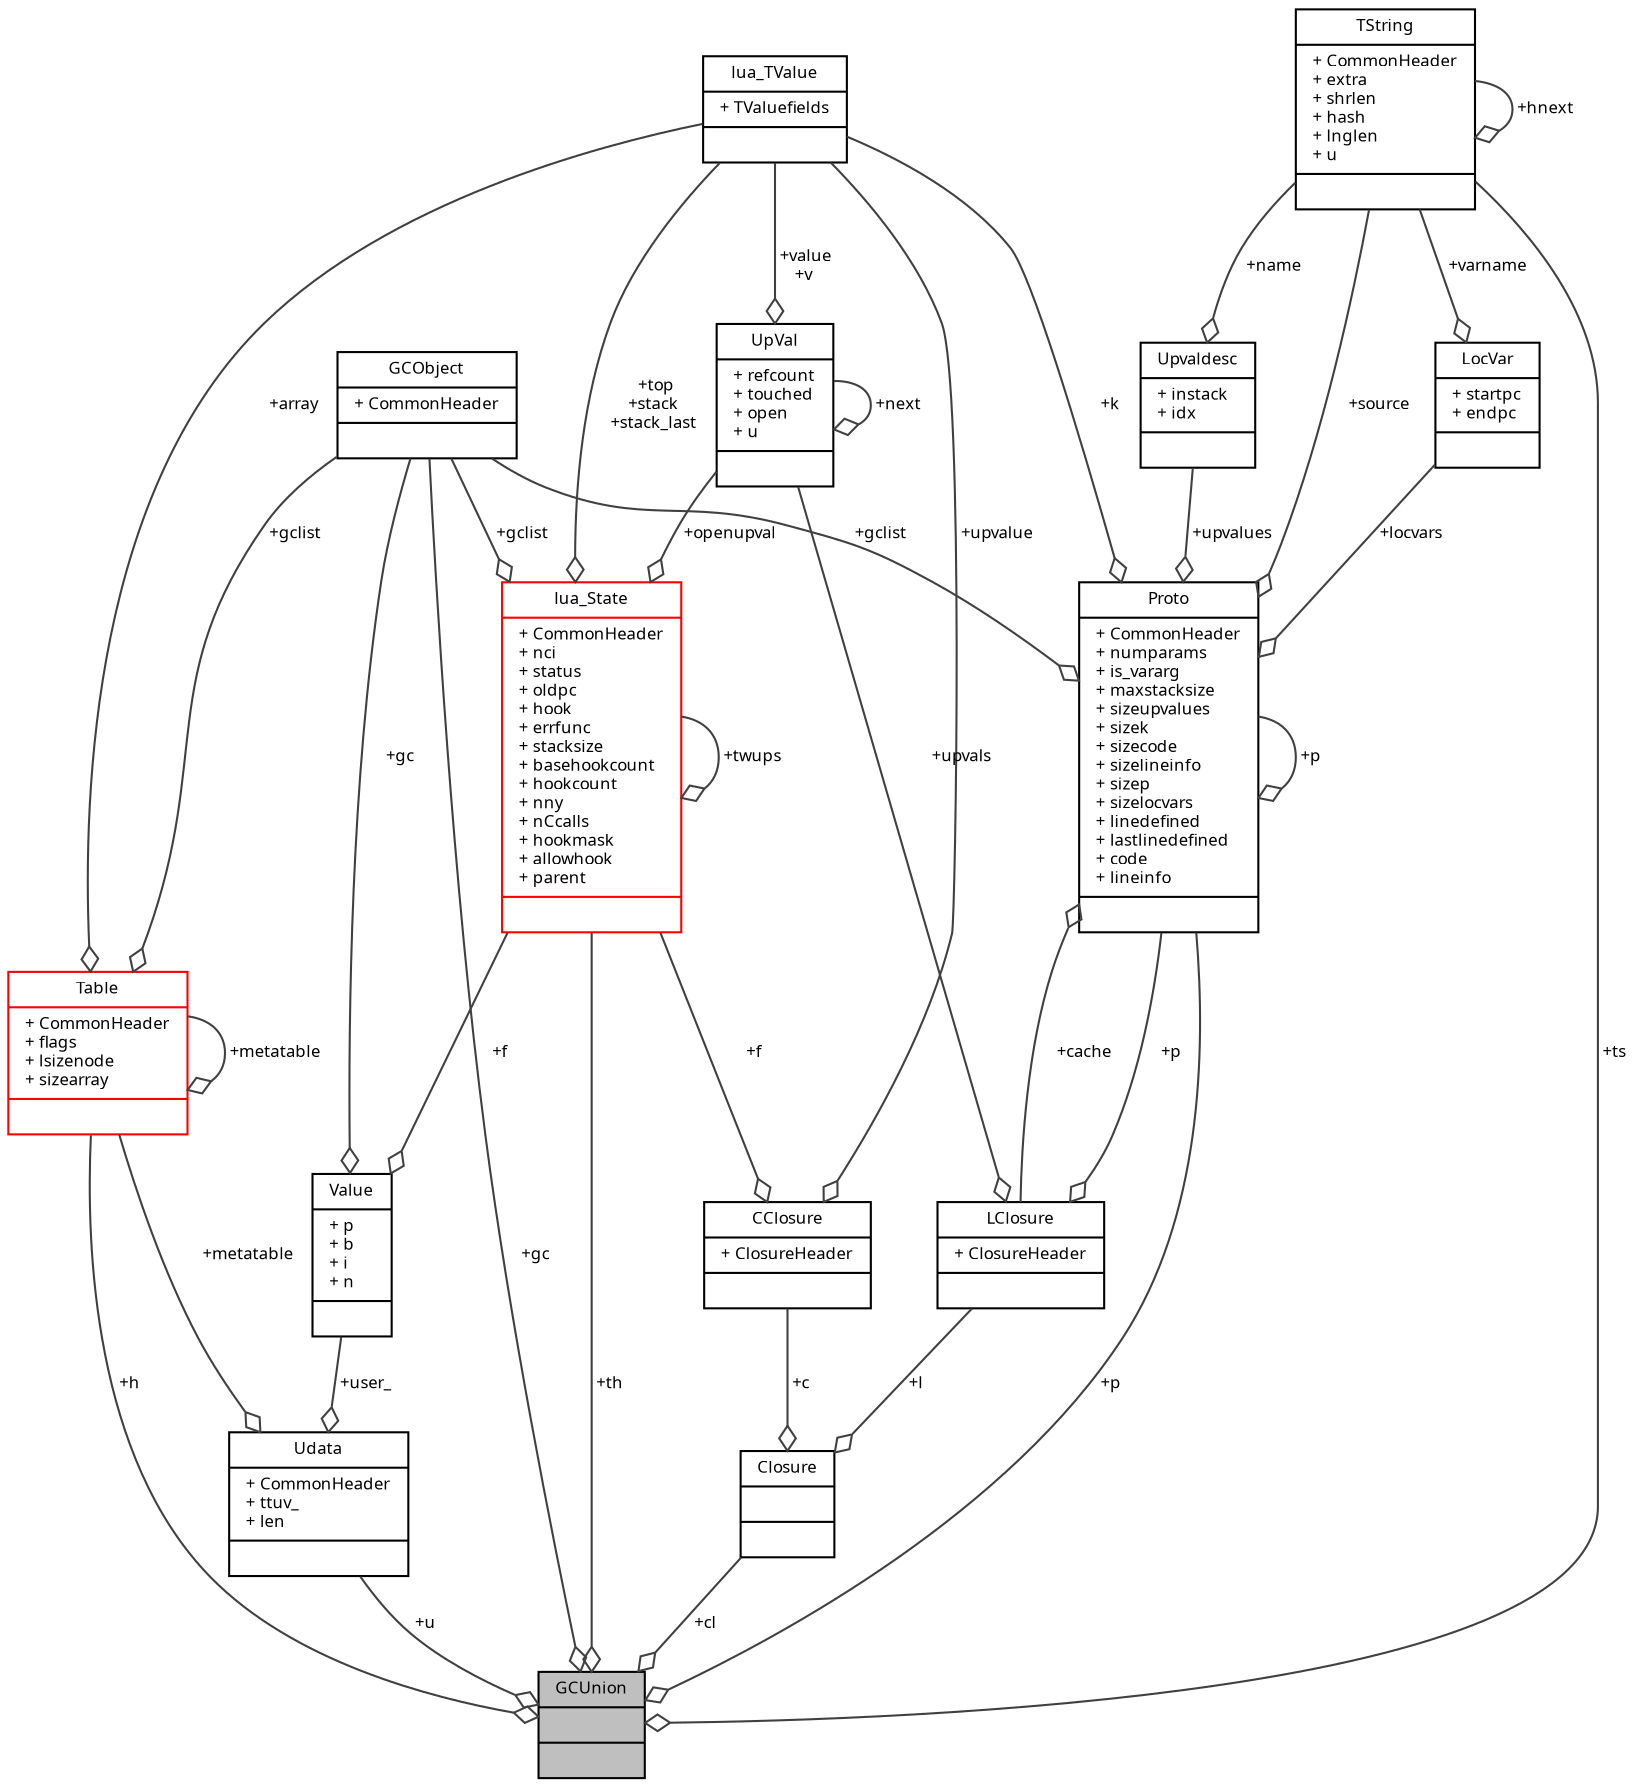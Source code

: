 digraph "GCUnion"
{
  edge [fontname="Sans",fontsize="8",labelfontname="Sans",labelfontsize="8"];
  node [fontname="Sans",fontsize="8",shape=record];
  Node1 [label="{GCUnion\n||}",height=0.2,width=0.4,color="black", fillcolor="grey75", style="filled", fontcolor="black"];
  Node2 -> Node1 [color="grey25",fontsize="8",style="solid",label=" +p" ,arrowhead="odiamond",fontname="Sans"];
  Node2 [label="{Proto\n|+ CommonHeader\l+ numparams\l+ is_vararg\l+ maxstacksize\l+ sizeupvalues\l+ sizek\l+ sizecode\l+ sizelineinfo\l+ sizep\l+ sizelocvars\l+ linedefined\l+ lastlinedefined\l+ code\l+ lineinfo\l|}",height=0.2,width=0.4,color="black", fillcolor="white", style="filled",URL="$struct_proto.html"];
  Node3 -> Node2 [color="grey25",fontsize="8",style="solid",label=" +k" ,arrowhead="odiamond",fontname="Sans"];
  Node3 [label="{lua_TValue\n|+ TValuefields\l|}",height=0.2,width=0.4,color="black", fillcolor="white", style="filled",URL="$structlua___t_value.html"];
  Node2 -> Node2 [color="grey25",fontsize="8",style="solid",label=" +p" ,arrowhead="odiamond",fontname="Sans"];
  Node4 -> Node2 [color="grey25",fontsize="8",style="solid",label=" +locvars" ,arrowhead="odiamond",fontname="Sans"];
  Node4 [label="{LocVar\n|+ startpc\l+ endpc\l|}",height=0.2,width=0.4,color="black", fillcolor="white", style="filled",URL="$struct_loc_var.html"];
  Node5 -> Node4 [color="grey25",fontsize="8",style="solid",label=" +varname" ,arrowhead="odiamond",fontname="Sans"];
  Node5 [label="{TString\n|+ CommonHeader\l+ extra\l+ shrlen\l+ hash\l+ lnglen\l+ u\l|}",height=0.2,width=0.4,color="black", fillcolor="white", style="filled",URL="$struct_t_string.html"];
  Node5 -> Node5 [color="grey25",fontsize="8",style="solid",label=" +hnext" ,arrowhead="odiamond",fontname="Sans"];
  Node5 -> Node2 [color="grey25",fontsize="8",style="solid",label=" +source" ,arrowhead="odiamond",fontname="Sans"];
  Node6 -> Node2 [color="grey25",fontsize="8",style="solid",label=" +cache" ,arrowhead="odiamond",fontname="Sans"];
  Node6 [label="{LClosure\n|+ ClosureHeader\l|}",height=0.2,width=0.4,color="black", fillcolor="white", style="filled",URL="$struct_l_closure.html"];
  Node7 -> Node6 [color="grey25",fontsize="8",style="solid",label=" +upvals" ,arrowhead="odiamond",fontname="Sans"];
  Node7 [label="{UpVal\n|+ refcount\l+ touched\l+ open\l+ u\l|}",height=0.2,width=0.4,color="black", fillcolor="white", style="filled",URL="$struct_up_val.html"];
  Node7 -> Node7 [color="grey25",fontsize="8",style="solid",label=" +next" ,arrowhead="odiamond",fontname="Sans"];
  Node3 -> Node7 [color="grey25",fontsize="8",style="solid",label=" +value\n+v" ,arrowhead="odiamond",fontname="Sans"];
  Node2 -> Node6 [color="grey25",fontsize="8",style="solid",label=" +p" ,arrowhead="odiamond",fontname="Sans"];
  Node8 -> Node2 [color="grey25",fontsize="8",style="solid",label=" +gclist" ,arrowhead="odiamond",fontname="Sans"];
  Node8 [label="{GCObject\n|+ CommonHeader\l|}",height=0.2,width=0.4,color="black", fillcolor="white", style="filled",URL="$struct_g_c_object.html"];
  Node9 -> Node2 [color="grey25",fontsize="8",style="solid",label=" +upvalues" ,arrowhead="odiamond",fontname="Sans"];
  Node9 [label="{Upvaldesc\n|+ instack\l+ idx\l|}",height=0.2,width=0.4,color="black", fillcolor="white", style="filled",URL="$struct_upvaldesc.html"];
  Node5 -> Node9 [color="grey25",fontsize="8",style="solid",label=" +name" ,arrowhead="odiamond",fontname="Sans"];
  Node5 -> Node1 [color="grey25",fontsize="8",style="solid",label=" +ts" ,arrowhead="odiamond",fontname="Sans"];
  Node10 -> Node1 [color="grey25",fontsize="8",style="solid",label=" +cl" ,arrowhead="odiamond",fontname="Sans"];
  Node10 [label="{Closure\n||}",height=0.2,width=0.4,color="black", fillcolor="white", style="filled",URL="$union_closure.html"];
  Node11 -> Node10 [color="grey25",fontsize="8",style="solid",label=" +c" ,arrowhead="odiamond",fontname="Sans"];
  Node11 [label="{CClosure\n|+ ClosureHeader\l|}",height=0.2,width=0.4,color="black", fillcolor="white", style="filled",URL="$struct_c_closure.html"];
  Node3 -> Node11 [color="grey25",fontsize="8",style="solid",label=" +upvalue" ,arrowhead="odiamond",fontname="Sans"];
  Node12 -> Node11 [color="grey25",fontsize="8",style="solid",label=" +f" ,arrowhead="odiamond",fontname="Sans"];
  Node12 [label="{lua_State\n|+ CommonHeader\l+ nci\l+ status\l+ oldpc\l+ hook\l+ errfunc\l+ stacksize\l+ basehookcount\l+ hookcount\l+ nny\l+ nCcalls\l+ hookmask\l+ allowhook\l+ parent\l|}",height=0.2,width=0.4,color="red", fillcolor="white", style="filled",URL="$structlua___state.html"];
  Node7 -> Node12 [color="grey25",fontsize="8",style="solid",label=" +openupval" ,arrowhead="odiamond",fontname="Sans"];
  Node3 -> Node12 [color="grey25",fontsize="8",style="solid",label=" +top\n+stack\n+stack_last" ,arrowhead="odiamond",fontname="Sans"];
  Node8 -> Node12 [color="grey25",fontsize="8",style="solid",label=" +gclist" ,arrowhead="odiamond",fontname="Sans"];
  Node12 -> Node12 [color="grey25",fontsize="8",style="solid",label=" +twups" ,arrowhead="odiamond",fontname="Sans"];
  Node6 -> Node10 [color="grey25",fontsize="8",style="solid",label=" +l" ,arrowhead="odiamond",fontname="Sans"];
  Node13 -> Node1 [color="grey25",fontsize="8",style="solid",label=" +h" ,arrowhead="odiamond",fontname="Sans"];
  Node13 [label="{Table\n|+ CommonHeader\l+ flags\l+ lsizenode\l+ sizearray\l|}",height=0.2,width=0.4,color="red", fillcolor="white", style="filled",URL="$struct_table.html"];
  Node3 -> Node13 [color="grey25",fontsize="8",style="solid",label=" +array" ,arrowhead="odiamond",fontname="Sans"];
  Node13 -> Node13 [color="grey25",fontsize="8",style="solid",label=" +metatable" ,arrowhead="odiamond",fontname="Sans"];
  Node8 -> Node13 [color="grey25",fontsize="8",style="solid",label=" +gclist" ,arrowhead="odiamond",fontname="Sans"];
  Node14 -> Node1 [color="grey25",fontsize="8",style="solid",label=" +u" ,arrowhead="odiamond",fontname="Sans"];
  Node14 [label="{Udata\n|+ CommonHeader\l+ ttuv_\l+ len\l|}",height=0.2,width=0.4,color="black", fillcolor="white", style="filled",URL="$struct_udata.html"];
  Node13 -> Node14 [color="grey25",fontsize="8",style="solid",label=" +metatable" ,arrowhead="odiamond",fontname="Sans"];
  Node15 -> Node14 [color="grey25",fontsize="8",style="solid",label=" +user_" ,arrowhead="odiamond",fontname="Sans"];
  Node15 [label="{Value\n|+ p\l+ b\l+ i\l+ n\l|}",height=0.2,width=0.4,color="black", fillcolor="white", style="filled",URL="$union_value.html"];
  Node8 -> Node15 [color="grey25",fontsize="8",style="solid",label=" +gc" ,arrowhead="odiamond",fontname="Sans"];
  Node12 -> Node15 [color="grey25",fontsize="8",style="solid",label=" +f" ,arrowhead="odiamond",fontname="Sans"];
  Node8 -> Node1 [color="grey25",fontsize="8",style="solid",label=" +gc" ,arrowhead="odiamond",fontname="Sans"];
  Node12 -> Node1 [color="grey25",fontsize="8",style="solid",label=" +th" ,arrowhead="odiamond",fontname="Sans"];
}
